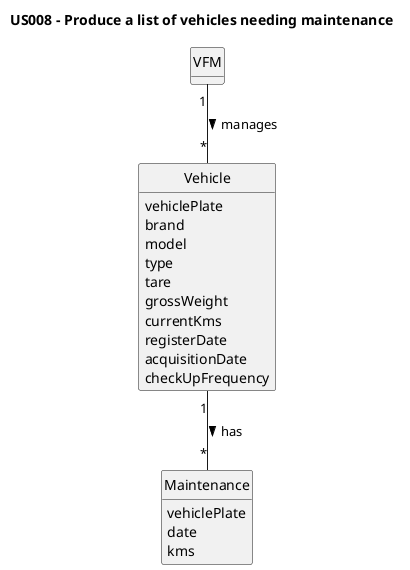 @startuml
skinparam monochrome true
skinparam packageStyle rectangle
skinparam shadowing false

'left to right direction

skinparam classAttributeIconSize 0

hide circle
hide methods

title US008 - Produce a list of vehicles needing maintenance

class Vehicle {
    vehiclePlate
    brand
    model
    type
    tare
    grossWeight
    currentKms
    registerDate
    acquisitionDate
    checkUpFrequency
}

class VFM {
}

class Maintenance {
    vehiclePlate
    date
    kms
}

VFM "1" -- "*" Vehicle : manages >
Vehicle "1" -- "*" Maintenance : has >


@enduml